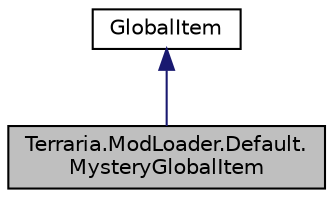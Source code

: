 digraph "Terraria.ModLoader.Default.MysteryGlobalItem"
{
  edge [fontname="Helvetica",fontsize="10",labelfontname="Helvetica",labelfontsize="10"];
  node [fontname="Helvetica",fontsize="10",shape=record];
  Node0 [label="Terraria.ModLoader.Default.\lMysteryGlobalItem",height=0.2,width=0.4,color="black", fillcolor="grey75", style="filled", fontcolor="black"];
  Node1 -> Node0 [dir="back",color="midnightblue",fontsize="10",style="solid",fontname="Helvetica"];
  Node1 [label="GlobalItem",height=0.2,width=0.4,color="black", fillcolor="white", style="filled",URL="$class_terraria_1_1_mod_loader_1_1_global_item.html"];
}
